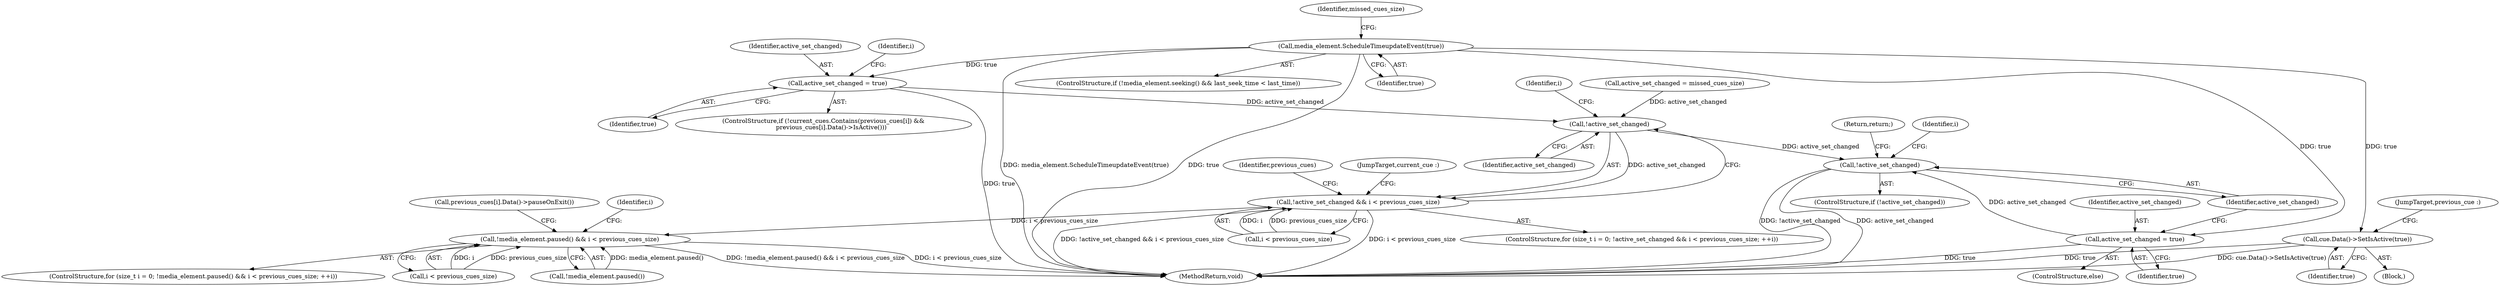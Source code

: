 digraph "0_Chrome_53f1c0f95e568d4b6b184904f98cfde2833c603c@API" {
"1000180" [label="(Call,media_element.ScheduleTimeupdateEvent(true))"];
"1000216" [label="(Call,active_set_changed = true)"];
"1000200" [label="(Call,!active_set_changed)"];
"1000199" [label="(Call,!active_set_changed && i < previous_cues_size)"];
"1000238" [label="(Call,!media_element.paused() && i < previous_cues_size)"];
"1000230" [label="(Call,!active_set_changed)"];
"1000226" [label="(Call,active_set_changed = true)"];
"1000392" [label="(Call,cue.Data()->SetIsActive(true))"];
"1000208" [label="(ControlStructure,if (!current_cues.Contains(previous_cues[i]) &&\n        previous_cues[i].Data()->IsActive()))"];
"1000200" [label="(Call,!active_set_changed)"];
"1000201" [label="(Identifier,active_set_changed)"];
"1000230" [label="(Call,!active_set_changed)"];
"1000181" [label="(Identifier,true)"];
"1000249" [label="(Call,previous_cues[i].Data()->pauseOnExit())"];
"1000184" [label="(Identifier,missed_cues_size)"];
"1000412" [label="(MethodReturn,void)"];
"1000218" [label="(Identifier,true)"];
"1000228" [label="(Identifier,true)"];
"1000232" [label="(Return,return;)"];
"1000102" [label="(Block,)"];
"1000213" [label="(Identifier,previous_cues)"];
"1000191" [label="(Call,active_set_changed = missed_cues_size)"];
"1000261" [label="(Identifier,i)"];
"1000225" [label="(ControlStructure,else)"];
"1000233" [label="(ControlStructure,for (size_t i = 0; !media_element.paused() && i < previous_cues_size; ++i))"];
"1000227" [label="(Identifier,active_set_changed)"];
"1000392" [label="(Call,cue.Data()->SetIsActive(true))"];
"1000394" [label="(JumpTarget,previous_cue :)"];
"1000206" [label="(Identifier,i)"];
"1000180" [label="(Call,media_element.ScheduleTimeupdateEvent(true))"];
"1000393" [label="(Identifier,true)"];
"1000216" [label="(Call,active_set_changed = true)"];
"1000199" [label="(Call,!active_set_changed && i < previous_cues_size)"];
"1000202" [label="(Call,i < previous_cues_size)"];
"1000219" [label="(JumpTarget,current_cue :)"];
"1000229" [label="(ControlStructure,if (!active_set_changed))"];
"1000226" [label="(Call,active_set_changed = true)"];
"1000203" [label="(Identifier,i)"];
"1000241" [label="(Call,i < previous_cues_size)"];
"1000238" [label="(Call,!media_element.paused() && i < previous_cues_size)"];
"1000173" [label="(ControlStructure,if (!media_element.seeking() && last_seek_time < last_time))"];
"1000236" [label="(Identifier,i)"];
"1000217" [label="(Identifier,active_set_changed)"];
"1000194" [label="(ControlStructure,for (size_t i = 0; !active_set_changed && i < previous_cues_size; ++i))"];
"1000231" [label="(Identifier,active_set_changed)"];
"1000239" [label="(Call,!media_element.paused())"];
"1000180" -> "1000173"  [label="AST: "];
"1000180" -> "1000181"  [label="CFG: "];
"1000181" -> "1000180"  [label="AST: "];
"1000184" -> "1000180"  [label="CFG: "];
"1000180" -> "1000412"  [label="DDG: true"];
"1000180" -> "1000412"  [label="DDG: media_element.ScheduleTimeupdateEvent(true)"];
"1000180" -> "1000216"  [label="DDG: true"];
"1000180" -> "1000226"  [label="DDG: true"];
"1000180" -> "1000392"  [label="DDG: true"];
"1000216" -> "1000208"  [label="AST: "];
"1000216" -> "1000218"  [label="CFG: "];
"1000217" -> "1000216"  [label="AST: "];
"1000218" -> "1000216"  [label="AST: "];
"1000206" -> "1000216"  [label="CFG: "];
"1000216" -> "1000412"  [label="DDG: true"];
"1000216" -> "1000200"  [label="DDG: active_set_changed"];
"1000200" -> "1000199"  [label="AST: "];
"1000200" -> "1000201"  [label="CFG: "];
"1000201" -> "1000200"  [label="AST: "];
"1000203" -> "1000200"  [label="CFG: "];
"1000199" -> "1000200"  [label="CFG: "];
"1000200" -> "1000199"  [label="DDG: active_set_changed"];
"1000191" -> "1000200"  [label="DDG: active_set_changed"];
"1000200" -> "1000230"  [label="DDG: active_set_changed"];
"1000199" -> "1000194"  [label="AST: "];
"1000199" -> "1000202"  [label="CFG: "];
"1000202" -> "1000199"  [label="AST: "];
"1000213" -> "1000199"  [label="CFG: "];
"1000219" -> "1000199"  [label="CFG: "];
"1000199" -> "1000412"  [label="DDG: !active_set_changed && i < previous_cues_size"];
"1000199" -> "1000412"  [label="DDG: i < previous_cues_size"];
"1000202" -> "1000199"  [label="DDG: i"];
"1000202" -> "1000199"  [label="DDG: previous_cues_size"];
"1000199" -> "1000238"  [label="DDG: i < previous_cues_size"];
"1000238" -> "1000233"  [label="AST: "];
"1000238" -> "1000239"  [label="CFG: "];
"1000238" -> "1000241"  [label="CFG: "];
"1000239" -> "1000238"  [label="AST: "];
"1000241" -> "1000238"  [label="AST: "];
"1000249" -> "1000238"  [label="CFG: "];
"1000261" -> "1000238"  [label="CFG: "];
"1000238" -> "1000412"  [label="DDG: !media_element.paused() && i < previous_cues_size"];
"1000238" -> "1000412"  [label="DDG: i < previous_cues_size"];
"1000239" -> "1000238"  [label="DDG: media_element.paused()"];
"1000241" -> "1000238"  [label="DDG: i"];
"1000241" -> "1000238"  [label="DDG: previous_cues_size"];
"1000230" -> "1000229"  [label="AST: "];
"1000230" -> "1000231"  [label="CFG: "];
"1000231" -> "1000230"  [label="AST: "];
"1000232" -> "1000230"  [label="CFG: "];
"1000236" -> "1000230"  [label="CFG: "];
"1000230" -> "1000412"  [label="DDG: active_set_changed"];
"1000230" -> "1000412"  [label="DDG: !active_set_changed"];
"1000226" -> "1000230"  [label="DDG: active_set_changed"];
"1000226" -> "1000225"  [label="AST: "];
"1000226" -> "1000228"  [label="CFG: "];
"1000227" -> "1000226"  [label="AST: "];
"1000228" -> "1000226"  [label="AST: "];
"1000231" -> "1000226"  [label="CFG: "];
"1000226" -> "1000412"  [label="DDG: true"];
"1000392" -> "1000102"  [label="AST: "];
"1000392" -> "1000393"  [label="CFG: "];
"1000393" -> "1000392"  [label="AST: "];
"1000394" -> "1000392"  [label="CFG: "];
"1000392" -> "1000412"  [label="DDG: cue.Data()->SetIsActive(true)"];
"1000392" -> "1000412"  [label="DDG: true"];
}
